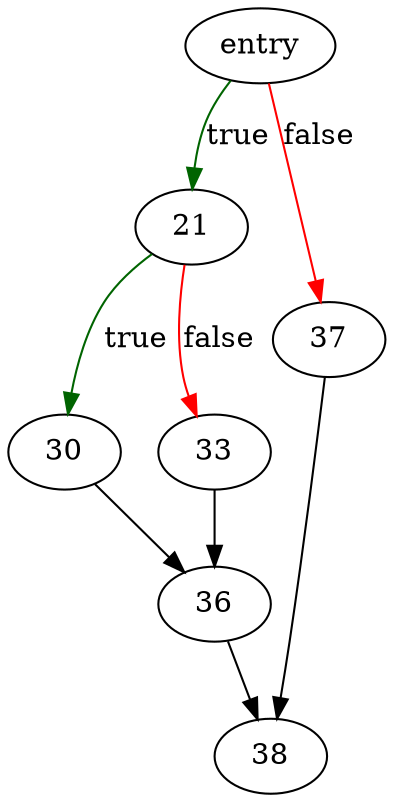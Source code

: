 digraph "sqlite3OsOpenMalloc" {
	// Node definitions.
	5 [label=entry];
	21;
	30;
	33;
	36;
	37;
	38;

	// Edge definitions.
	5 -> 21 [
		color=darkgreen
		label=true
	];
	5 -> 37 [
		color=red
		label=false
	];
	21 -> 30 [
		color=darkgreen
		label=true
	];
	21 -> 33 [
		color=red
		label=false
	];
	30 -> 36;
	33 -> 36;
	36 -> 38;
	37 -> 38;
}